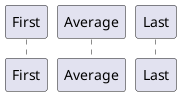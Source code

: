 @startuml
participant Last order 30
participant Average order 20
participant First order 10
@enduml